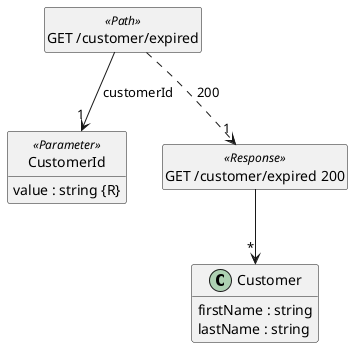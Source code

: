 @startuml
hide <<Path>> circle
hide <<Response>> circle
hide <<Parameter>> circle
hide empty methods
hide empty fields
set namespaceSeparator none

class "Customer" as Customer {
  {field} firstName : string
  {field} lastName : string
}

class "CustomerId" as CustomerId <<Parameter>> {
  {field} value : string {R}
}

class "GET /customer/expired" as GET_/customer/expired <<Path>> {
}

class "GET /customer/expired 200" as GET_/customer/expired_200 <<Response>> {
}

"GET_/customer/expired" --> "1" "CustomerId"  :  "customerId"

"GET_/customer/expired_200" --> "*" "Customer"

"GET_/customer/expired" ..> "1" "GET_/customer/expired_200"  :  "200"

@enduml